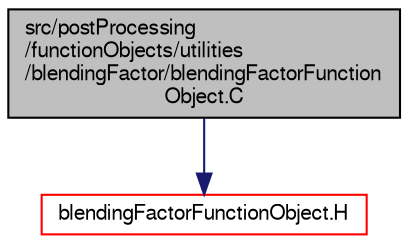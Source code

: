 digraph "src/postProcessing/functionObjects/utilities/blendingFactor/blendingFactorFunctionObject.C"
{
  bgcolor="transparent";
  edge [fontname="FreeSans",fontsize="10",labelfontname="FreeSans",labelfontsize="10"];
  node [fontname="FreeSans",fontsize="10",shape=record];
  Node0 [label="src/postProcessing\l/functionObjects/utilities\l/blendingFactor/blendingFactorFunction\lObject.C",height=0.2,width=0.4,color="black", fillcolor="grey75", style="filled", fontcolor="black"];
  Node0 -> Node1 [color="midnightblue",fontsize="10",style="solid",fontname="FreeSans"];
  Node1 [label="blendingFactorFunctionObject.H",height=0.2,width=0.4,color="red",URL="$a13691.html"];
}
